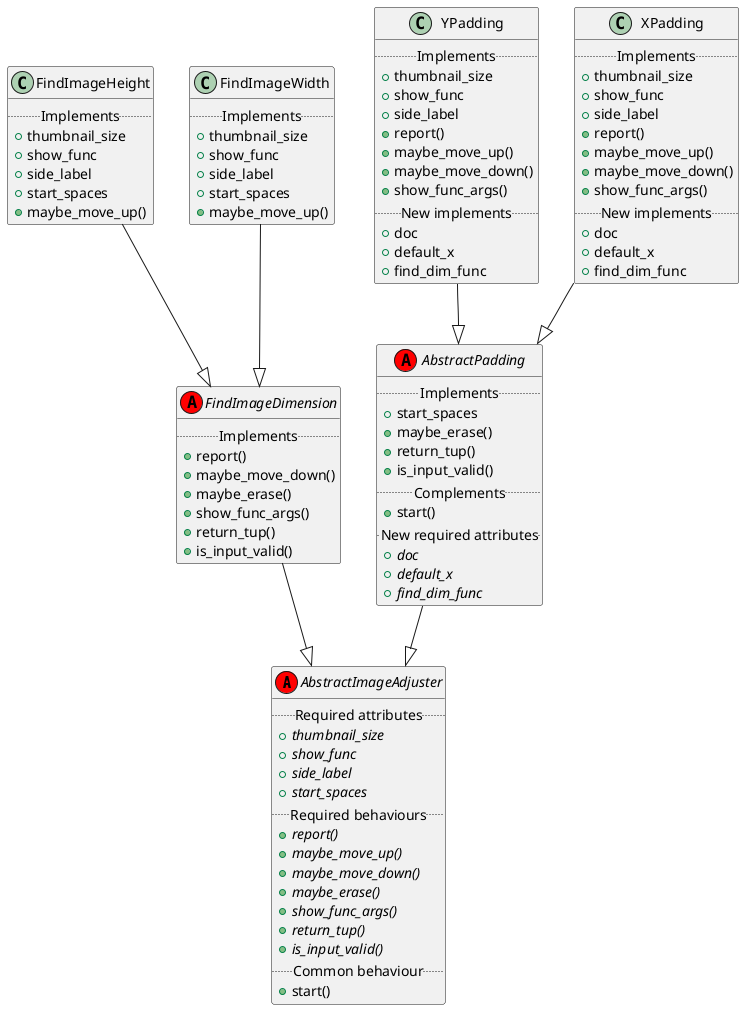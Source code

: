 @startuml

abstract class AbstractImageAdjuster <<(A, red)>>{
    ..Required attributes..
    + {abstract} thumbnail_size
    + {abstract} show_func
    + {abstract} side_label
    + {abstract} start_spaces
    ..Required behaviours..
    +{abstract}report()
    +{abstract}maybe_move_up()
    +{abstract}maybe_move_down()
    +{abstract}maybe_erase()
    +{abstract}show_func_args()
    +{abstract}return_tup()
    +{abstract}is_input_valid()
    ..Common behaviour..
    +start()
}

abstract class AbstractPadding <<(A, red)>>{
    ..Implements..
    + start_spaces
    +maybe_erase()
    +return_tup()
    +is_input_valid()
    ..Complements..
    +start()
    ..New required attributes..
    +{abstract} doc
    +{abstract} default_x
    +{abstract} find_dim_func
}

class XPadding {
    ..Implements..
    + thumbnail_size
    + show_func
    + side_label
    +report()
    +maybe_move_up()
    +maybe_move_down()
    +show_func_args()
    ..New implements..
    + doc
    + default_x
    + find_dim_func
}

class YPadding {
    ..Implements..
    + thumbnail_size
    + show_func
    + side_label
    +report()
    +maybe_move_up()
    +maybe_move_down()
    +show_func_args()
    ..New implements..
    + doc
    + default_x
    + find_dim_func
}

AbstractImageAdjuster <|-up- AbstractPadding
AbstractPadding <|-up- XPadding
AbstractPadding <|-up- YPadding

abstract class FindImageDimension <<(A, red)>>{
    ..Implements..
    +report()
    +maybe_move_down()
    +maybe_erase()
    +show_func_args()
    +return_tup()
    +is_input_valid()
}

class FindImageWidth {
    ..Implements..
    + thumbnail_size
    + show_func
    + side_label
    + start_spaces
    +maybe_move_up()
}

class FindImageHeight {
    ..Implements..
    + thumbnail_size
    + show_func
    + side_label
    + start_spaces
    +maybe_move_up()
}

AbstractImageAdjuster <|-up- FindImageDimension
FindImageDimension <|-up- FindImageWidth
FindImageDimension <|-up- FindImageHeight

@enduml
